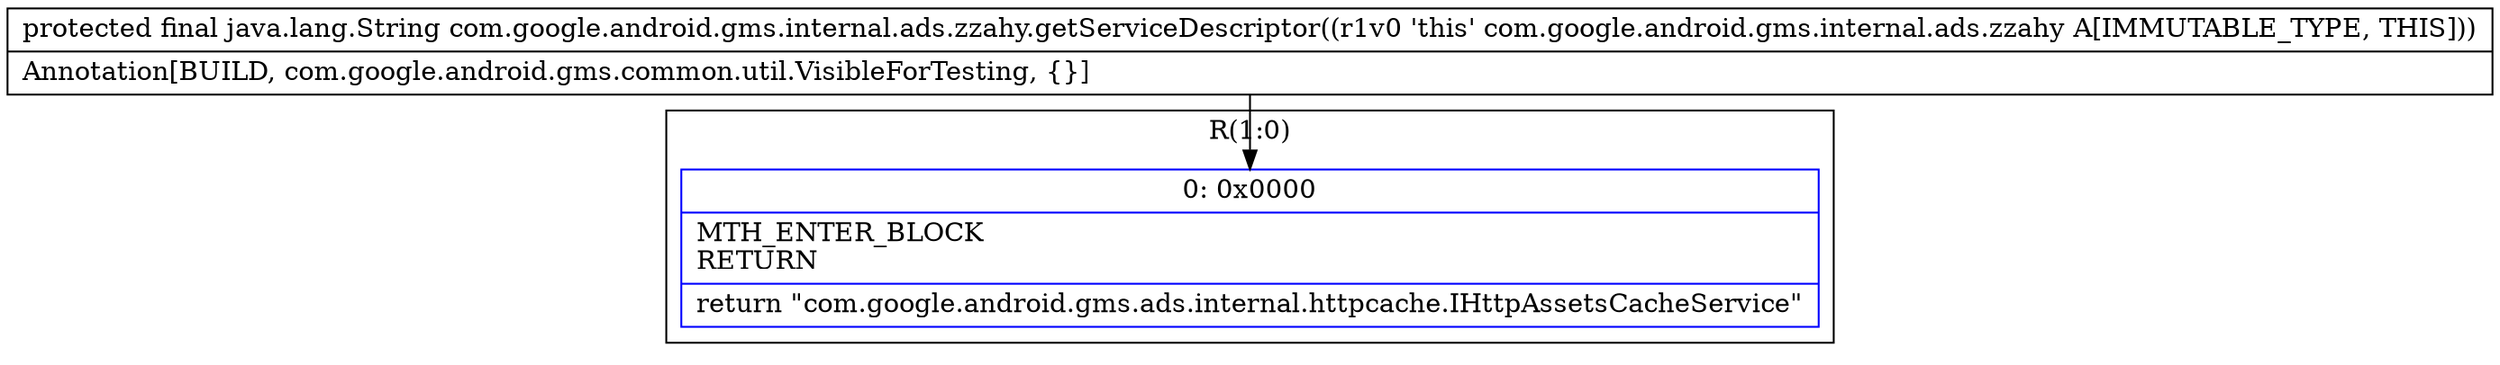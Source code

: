 digraph "CFG forcom.google.android.gms.internal.ads.zzahy.getServiceDescriptor()Ljava\/lang\/String;" {
subgraph cluster_Region_1623977627 {
label = "R(1:0)";
node [shape=record,color=blue];
Node_0 [shape=record,label="{0\:\ 0x0000|MTH_ENTER_BLOCK\lRETURN\l|return \"com.google.android.gms.ads.internal.httpcache.IHttpAssetsCacheService\"\l}"];
}
MethodNode[shape=record,label="{protected final java.lang.String com.google.android.gms.internal.ads.zzahy.getServiceDescriptor((r1v0 'this' com.google.android.gms.internal.ads.zzahy A[IMMUTABLE_TYPE, THIS]))  | Annotation[BUILD, com.google.android.gms.common.util.VisibleForTesting, \{\}]\l}"];
MethodNode -> Node_0;
}

